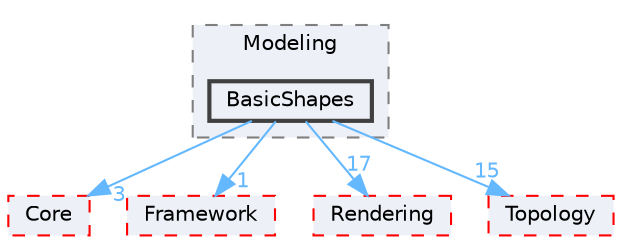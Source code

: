 digraph "D:/Peridyno/peridyno/src/Modeling/BasicShapes"
{
 // LATEX_PDF_SIZE
  bgcolor="transparent";
  edge [fontname=Helvetica,fontsize=10,labelfontname=Helvetica,labelfontsize=10];
  node [fontname=Helvetica,fontsize=10,shape=box,height=0.2,width=0.4];
  compound=true
  subgraph clusterdir_7098558150fb41b4059e7cec4fdfe2bf {
    graph [ bgcolor="#edf0f7", pencolor="grey50", label="Modeling", fontname=Helvetica,fontsize=10 style="filled,dashed", URL="dir_7098558150fb41b4059e7cec4fdfe2bf.html",tooltip=""]
  dir_d8286109786e57093d4397e32053bb84 [label="BasicShapes", fillcolor="#edf0f7", color="grey25", style="filled,bold", URL="dir_d8286109786e57093d4397e32053bb84.html",tooltip=""];
  }
  dir_18ab09de471ddf4a6c726bf6f36eb1c9 [label="Core", fillcolor="#edf0f7", color="red", style="filled,dashed", URL="dir_18ab09de471ddf4a6c726bf6f36eb1c9.html",tooltip=""];
  dir_72c161997c5186b0a4bbf39a44809cf4 [label="Framework", fillcolor="#edf0f7", color="red", style="filled,dashed", URL="dir_72c161997c5186b0a4bbf39a44809cf4.html",tooltip=""];
  dir_764a12c72bc3d9052d5e3ebe390f3c27 [label="Rendering", fillcolor="#edf0f7", color="red", style="filled,dashed", URL="dir_764a12c72bc3d9052d5e3ebe390f3c27.html",tooltip=""];
  dir_7ded34adb3e08c5a039f89f629ad7b33 [label="Topology", fillcolor="#edf0f7", color="red", style="filled,dashed", URL="dir_7ded34adb3e08c5a039f89f629ad7b33.html",tooltip=""];
  dir_d8286109786e57093d4397e32053bb84->dir_18ab09de471ddf4a6c726bf6f36eb1c9 [headlabel="3", labeldistance=1.5 headhref="dir_000008_000014.html" href="dir_000008_000014.html" color="steelblue1" fontcolor="steelblue1"];
  dir_d8286109786e57093d4397e32053bb84->dir_72c161997c5186b0a4bbf39a44809cf4 [headlabel="1", labeldistance=1.5 headhref="dir_000008_000027.html" href="dir_000008_000027.html" color="steelblue1" fontcolor="steelblue1"];
  dir_d8286109786e57093d4397e32053bb84->dir_764a12c72bc3d9052d5e3ebe390f3c27 [headlabel="17", labeldistance=1.5 headhref="dir_000008_000072.html" href="dir_000008_000072.html" color="steelblue1" fontcolor="steelblue1"];
  dir_d8286109786e57093d4397e32053bb84->dir_7ded34adb3e08c5a039f89f629ad7b33 [headlabel="15", labeldistance=1.5 headhref="dir_000008_000081.html" href="dir_000008_000081.html" color="steelblue1" fontcolor="steelblue1"];
}
